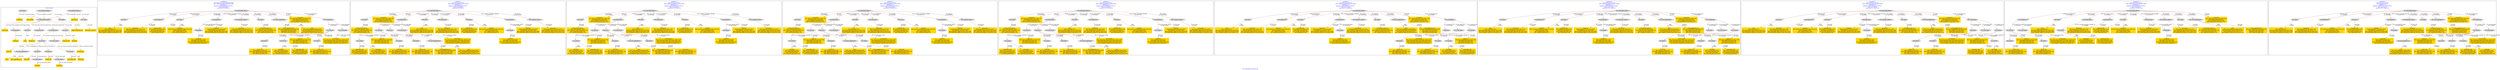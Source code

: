 digraph n0 {
fontcolor="blue"
remincross="true"
label="s19-s-indianapolis-artworks.xml"
subgraph cluster_0 {
label="1-correct model"
n2[style="filled",color="white",fillcolor="lightgray",label="E55_Type1"];
n3[shape="plaintext",style="filled",fillcolor="gold",label="material_URI"];
n4[style="filled",color="white",fillcolor="lightgray",label="E52_Time-Span4"];
n5[shape="plaintext",style="filled",fillcolor="gold",label="creationDate"];
n6[style="filled",color="white",fillcolor="lightgray",label="E33_Linguistic_Object1"];
n7[shape="plaintext",style="filled",fillcolor="gold",label="provenance"];
n8[style="filled",color="white",fillcolor="lightgray",label="E55_Type2"];
n9[shape="plaintext",style="filled",fillcolor="gold",label="provenance_type_uri"];
n10[style="filled",color="white",fillcolor="lightgray",label="E74_Group1"];
n11[shape="plaintext",style="filled",fillcolor="gold",label="nationality_URI"];
n12[style="filled",color="white",fillcolor="lightgray",label="E21_Person1"];
n13[shape="plaintext",style="filled",fillcolor="gold",label="artist_uri"];
n14[style="filled",color="white",fillcolor="lightgray",label="E82_Actor_Appellation1"];
n15[shape="plaintext",style="filled",fillcolor="gold",label="artist"];
n16[style="filled",color="white",fillcolor="lightgray",label="E67_Birth1"];
n17[shape="plaintext",style="filled",fillcolor="gold",label="Birth_URI"];
n18[shape="plaintext",style="filled",fillcolor="gold",label="materials"];
n19[style="filled",color="white",fillcolor="lightgray",label="E69_Death1"];
n20[shape="plaintext",style="filled",fillcolor="gold",label="Death_URI"];
n21[style="filled",color="white",fillcolor="lightgray",label="E52_Time-Span1"];
n22[shape="plaintext",style="filled",fillcolor="gold",label="birthDate"];
n23[style="filled",color="white",fillcolor="lightgray",label="E55_Type3"];
n24[shape="plaintext",style="filled",fillcolor="gold",label="galleryLabel_type_uri"];
n25[shape="plaintext",style="filled",fillcolor="gold",label="artist_appellation_uri"];
n26[style="filled",color="white",fillcolor="lightgray",label="E33_Linguistic_Object2"];
n27[shape="plaintext",style="filled",fillcolor="gold",label="galleryLabel"];
n28[style="filled",color="white",fillcolor="lightgray",label="E22_Man-Made_Object1"];
n29[shape="plaintext",style="filled",fillcolor="gold",label="sourceURL"];
n30[style="filled",color="white",fillcolor="lightgray",label="E52_Time-Span2"];
n31[shape="plaintext",style="filled",fillcolor="gold",label="deathDate"];
n32[shape="plaintext",style="filled",fillcolor="gold",label="nationality"];
n33[style="filled",color="white",fillcolor="lightgray",label="E8_Acquisition1"];
n34[shape="plaintext",style="filled",fillcolor="gold",label="creditLine"];
n35[style="filled",color="white",fillcolor="lightgray",label="E38_Image1"];
n36[shape="plaintext",style="filled",fillcolor="gold",label="imageURL"];
n37[style="filled",color="white",fillcolor="lightgray",label="E35_Title1"];
n38[shape="plaintext",style="filled",fillcolor="gold",label="title"];
n39[style="filled",color="white",fillcolor="lightgray",label="E54_Dimension1"];
n40[shape="plaintext",style="filled",fillcolor="gold",label="dimensions"];
n41[style="filled",color="white",fillcolor="lightgray",label="E12_Production1"];
}
subgraph cluster_1 {
label="candidate 0\nlink coherence:0.03225806451612903\nnode coherence:0.06451612903225806\nconfidence:1.0\nmapping score:0.3842504743833017\ncost:2109.602935\n-precision:0.64-recall:0.5"
n43[style="filled",color="white",fillcolor="lightgray",label="E12_Production1"];
n44[style="filled",color="white",fillcolor="lightgray",label="E21_Person1"];
n45[style="filled",color="white",fillcolor="lightgray",label="E52_Time-Span1"];
n46[style="filled",color="white",fillcolor="lightgray",label="E67_Birth1"];
n47[style="filled",color="white",fillcolor="lightgray",label="E69_Death1"];
n48[style="filled",color="white",fillcolor="lightgray",label="E74_Group1"];
n49[style="filled",color="white",fillcolor="lightgray",label="E22_Man-Made_Object1"];
n50[style="filled",color="white",fillcolor="lightgray",label="E35_Title1"];
n51[style="filled",color="white",fillcolor="lightgray",label="E54_Dimension1"];
n52[style="filled",color="white",fillcolor="lightgray",label="E55_Type1"];
n53[style="filled",color="white",fillcolor="lightgray",label="E8_Acquisition1"];
n54[style="filled",color="white",fillcolor="lightgray",label="E33_Linguistic_Object1"];
n55[style="filled",color="white",fillcolor="lightgray",label="E55_Type2"];
n56[style="filled",color="white",fillcolor="lightgray",label="E82_Actor_Appellation2"];
n57[style="filled",color="white",fillcolor="lightgray",label="E38_Image1"];
n58[shape="plaintext",style="filled",fillcolor="gold",label="nationality_URI\n[E74_Group,classLink,0.711]\n[E55_Type,classLink,0.169]\n[E57_Material,classLink,0.082]\n[E74_Group,label,0.039]"];
n59[shape="plaintext",style="filled",fillcolor="gold",label="provenance_type_uri\n[E55_Type,classLink,0.603]\n[E33_Linguistic_Object,classLink,0.156]\n[E74_Group,classLink,0.124]\n[E57_Material,classLink,0.116]"];
n60[shape="plaintext",style="filled",fillcolor="gold",label="material_URI\n[E57_Material,classLink,0.436]\n[E55_Type,classLink,0.4]\n[E74_Group,classLink,0.138]\n[E55_Type,label,0.026]"];
n61[shape="plaintext",style="filled",fillcolor="gold",label="Birth_URI\n[E67_Birth,classLink,0.471]\n[E82_Actor_Appellation,classLink,0.188]\n[E69_Death,classLink,0.177]\n[E21_Person,classLink,0.164]"];
n62[shape="plaintext",style="filled",fillcolor="gold",label="creationDate\n[E52_Time-Span,P82_at_some_time_within,0.487]\n[E52_Time-Span,P82b_end_of_the_end,0.204]\n[E52_Time-Span,P82a_begin_of_the_begin,0.18]\n[E33_Linguistic_Object,P3_has_note,0.129]"];
n63[shape="plaintext",style="filled",fillcolor="gold",label="artist_appellation_uri\n[E82_Actor_Appellation,classLink,0.618]\n[E21_Person,classLink,0.208]\n[E69_Death,classLink,0.087]\n[E67_Birth,classLink,0.086]"];
n64[shape="plaintext",style="filled",fillcolor="gold",label="Death_URI\n[E69_Death,classLink,0.49]\n[E82_Actor_Appellation,classLink,0.182]\n[E67_Birth,classLink,0.169]\n[E21_Person,classLink,0.16]"];
n65[shape="plaintext",style="filled",fillcolor="gold",label="provenance\n[E8_Acquisition,P3_has_note,0.307]\n[E33_Linguistic_Object,P3_has_note,0.269]\n[E22_Man-Made_Object,P3_has_note,0.222]\n[E73_Information_Object,P3_has_note,0.202]"];
n66[shape="plaintext",style="filled",fillcolor="gold",label="materials\n[E29_Design_or_Procedure,P3_has_note,0.322]\n[E55_Type,label,0.289]\n[E57_Material,label,0.289]\n[E57_Material,classLink,0.1]"];
n67[shape="plaintext",style="filled",fillcolor="gold",label="nationality\n[E74_Group,label,0.522]\n[E74_Group,classLink,0.36]\n[E55_Type,label,0.063]\n[E21_Person,P3_has_note,0.054]"];
n68[shape="plaintext",style="filled",fillcolor="gold",label="artist\n[E82_Actor_Appellation,label,0.606]\n[E22_Man-Made_Object,classLink,0.149]\n[E8_Acquisition,P3_has_note,0.137]\n[E33_Linguistic_Object,P3_has_note,0.107]"];
n69[shape="plaintext",style="filled",fillcolor="gold",label="creditLine\n[E8_Acquisition,P3_has_note,0.426]\n[E30_Right,P3_has_note,0.393]\n[E33_Linguistic_Object,P3_has_note,0.094]\n[E22_Man-Made_Object,P3_has_note,0.087]"];
n70[shape="plaintext",style="filled",fillcolor="gold",label="sourceURL\n[E22_Man-Made_Object,classLink,0.402]\n[E38_Image,classLink,0.258]\n[E78_Collection,classLink,0.193]\n[E8_Acquisition,P3_has_note,0.147]"];
n71[shape="plaintext",style="filled",fillcolor="gold",label="dimensions\n[E54_Dimension,P3_has_note,0.706]\n[E34_Inscription,P3_has_note,0.111]\n[E22_Man-Made_Object,P3_has_note,0.101]\n[E73_Information_Object,P3_has_note,0.082]"];
n72[shape="plaintext",style="filled",fillcolor="gold",label="artist_uri\n[E82_Actor_Appellation,classLink,0.265]\n[E67_Birth,classLink,0.253]\n[E69_Death,classLink,0.25]\n[E21_Person,classLink,0.232]"];
n73[shape="plaintext",style="filled",fillcolor="gold",label="title\n[E35_Title,label,0.43]\n[E22_Man-Made_Object,P3_has_note,0.203]\n[E73_Information_Object,P3_has_note,0.194]\n[E33_Linguistic_Object,P3_has_note,0.172]"];
n74[shape="plaintext",style="filled",fillcolor="gold",label="imageURL\n[E38_Image,classLink,0.865]\n[E53_Place,classLink,0.049]\n[E22_Man-Made_Object,classLink,0.045]\n[E8_Acquisition,classLink,0.041]"];
}
subgraph cluster_2 {
label="candidate 1\nlink coherence:0.03125\nnode coherence:0.06451612903225806\nconfidence:1.0\nmapping score:0.3842504743833017\ncost:2110.565836\n-precision:0.6-recall:0.5"
n76[style="filled",color="white",fillcolor="lightgray",label="E12_Production1"];
n77[style="filled",color="white",fillcolor="lightgray",label="E21_Person1"];
n78[style="filled",color="white",fillcolor="lightgray",label="E39_Actor1"];
n79[style="filled",color="white",fillcolor="lightgray",label="E52_Time-Span1"];
n80[style="filled",color="white",fillcolor="lightgray",label="E67_Birth1"];
n81[style="filled",color="white",fillcolor="lightgray",label="E69_Death1"];
n82[style="filled",color="white",fillcolor="lightgray",label="E74_Group1"];
n83[style="filled",color="white",fillcolor="lightgray",label="E22_Man-Made_Object1"];
n84[style="filled",color="white",fillcolor="lightgray",label="E35_Title1"];
n85[style="filled",color="white",fillcolor="lightgray",label="E54_Dimension1"];
n86[style="filled",color="white",fillcolor="lightgray",label="E55_Type1"];
n87[style="filled",color="white",fillcolor="lightgray",label="E8_Acquisition1"];
n88[style="filled",color="white",fillcolor="lightgray",label="E33_Linguistic_Object1"];
n89[style="filled",color="white",fillcolor="lightgray",label="E55_Type2"];
n90[style="filled",color="white",fillcolor="lightgray",label="E82_Actor_Appellation2"];
n91[style="filled",color="white",fillcolor="lightgray",label="E38_Image1"];
n92[shape="plaintext",style="filled",fillcolor="gold",label="nationality_URI\n[E74_Group,classLink,0.711]\n[E55_Type,classLink,0.169]\n[E57_Material,classLink,0.082]\n[E74_Group,label,0.039]"];
n93[shape="plaintext",style="filled",fillcolor="gold",label="provenance_type_uri\n[E55_Type,classLink,0.603]\n[E33_Linguistic_Object,classLink,0.156]\n[E74_Group,classLink,0.124]\n[E57_Material,classLink,0.116]"];
n94[shape="plaintext",style="filled",fillcolor="gold",label="material_URI\n[E57_Material,classLink,0.436]\n[E55_Type,classLink,0.4]\n[E74_Group,classLink,0.138]\n[E55_Type,label,0.026]"];
n95[shape="plaintext",style="filled",fillcolor="gold",label="Birth_URI\n[E67_Birth,classLink,0.471]\n[E82_Actor_Appellation,classLink,0.188]\n[E69_Death,classLink,0.177]\n[E21_Person,classLink,0.164]"];
n96[shape="plaintext",style="filled",fillcolor="gold",label="creationDate\n[E52_Time-Span,P82_at_some_time_within,0.487]\n[E52_Time-Span,P82b_end_of_the_end,0.204]\n[E52_Time-Span,P82a_begin_of_the_begin,0.18]\n[E33_Linguistic_Object,P3_has_note,0.129]"];
n97[shape="plaintext",style="filled",fillcolor="gold",label="artist_appellation_uri\n[E82_Actor_Appellation,classLink,0.618]\n[E21_Person,classLink,0.208]\n[E69_Death,classLink,0.087]\n[E67_Birth,classLink,0.086]"];
n98[shape="plaintext",style="filled",fillcolor="gold",label="Death_URI\n[E69_Death,classLink,0.49]\n[E82_Actor_Appellation,classLink,0.182]\n[E67_Birth,classLink,0.169]\n[E21_Person,classLink,0.16]"];
n99[shape="plaintext",style="filled",fillcolor="gold",label="provenance\n[E8_Acquisition,P3_has_note,0.307]\n[E33_Linguistic_Object,P3_has_note,0.269]\n[E22_Man-Made_Object,P3_has_note,0.222]\n[E73_Information_Object,P3_has_note,0.202]"];
n100[shape="plaintext",style="filled",fillcolor="gold",label="materials\n[E29_Design_or_Procedure,P3_has_note,0.322]\n[E55_Type,label,0.289]\n[E57_Material,label,0.289]\n[E57_Material,classLink,0.1]"];
n101[shape="plaintext",style="filled",fillcolor="gold",label="nationality\n[E74_Group,label,0.522]\n[E74_Group,classLink,0.36]\n[E55_Type,label,0.063]\n[E21_Person,P3_has_note,0.054]"];
n102[shape="plaintext",style="filled",fillcolor="gold",label="artist\n[E82_Actor_Appellation,label,0.606]\n[E22_Man-Made_Object,classLink,0.149]\n[E8_Acquisition,P3_has_note,0.137]\n[E33_Linguistic_Object,P3_has_note,0.107]"];
n103[shape="plaintext",style="filled",fillcolor="gold",label="creditLine\n[E8_Acquisition,P3_has_note,0.426]\n[E30_Right,P3_has_note,0.393]\n[E33_Linguistic_Object,P3_has_note,0.094]\n[E22_Man-Made_Object,P3_has_note,0.087]"];
n104[shape="plaintext",style="filled",fillcolor="gold",label="sourceURL\n[E22_Man-Made_Object,classLink,0.402]\n[E38_Image,classLink,0.258]\n[E78_Collection,classLink,0.193]\n[E8_Acquisition,P3_has_note,0.147]"];
n105[shape="plaintext",style="filled",fillcolor="gold",label="dimensions\n[E54_Dimension,P3_has_note,0.706]\n[E34_Inscription,P3_has_note,0.111]\n[E22_Man-Made_Object,P3_has_note,0.101]\n[E73_Information_Object,P3_has_note,0.082]"];
n106[shape="plaintext",style="filled",fillcolor="gold",label="artist_uri\n[E82_Actor_Appellation,classLink,0.265]\n[E67_Birth,classLink,0.253]\n[E69_Death,classLink,0.25]\n[E21_Person,classLink,0.232]"];
n107[shape="plaintext",style="filled",fillcolor="gold",label="title\n[E35_Title,label,0.43]\n[E22_Man-Made_Object,P3_has_note,0.203]\n[E73_Information_Object,P3_has_note,0.194]\n[E33_Linguistic_Object,P3_has_note,0.172]"];
n108[shape="plaintext",style="filled",fillcolor="gold",label="imageURL\n[E38_Image,classLink,0.865]\n[E53_Place,classLink,0.049]\n[E22_Man-Made_Object,classLink,0.045]\n[E8_Acquisition,classLink,0.041]"];
}
subgraph cluster_3 {
label="candidate 2\nlink coherence:0.03125\nnode coherence:0.06451612903225806\nconfidence:1.0\nmapping score:0.3842504743833017\ncost:2110.566233\n-precision:0.53-recall:0.44"
n110[style="filled",color="white",fillcolor="lightgray",label="E12_Production1"];
n111[style="filled",color="white",fillcolor="lightgray",label="E21_Person1"];
n112[style="filled",color="white",fillcolor="lightgray",label="E39_Actor1"];
n113[style="filled",color="white",fillcolor="lightgray",label="E52_Time-Span1"];
n114[style="filled",color="white",fillcolor="lightgray",label="E67_Birth1"];
n115[style="filled",color="white",fillcolor="lightgray",label="E74_Group1"];
n116[style="filled",color="white",fillcolor="lightgray",label="E22_Man-Made_Object1"];
n117[style="filled",color="white",fillcolor="lightgray",label="E35_Title1"];
n118[style="filled",color="white",fillcolor="lightgray",label="E54_Dimension1"];
n119[style="filled",color="white",fillcolor="lightgray",label="E55_Type1"];
n120[style="filled",color="white",fillcolor="lightgray",label="E8_Acquisition1"];
n121[style="filled",color="white",fillcolor="lightgray",label="E69_Death1"];
n122[style="filled",color="white",fillcolor="lightgray",label="E33_Linguistic_Object1"];
n123[style="filled",color="white",fillcolor="lightgray",label="E55_Type2"];
n124[style="filled",color="white",fillcolor="lightgray",label="E82_Actor_Appellation2"];
n125[style="filled",color="white",fillcolor="lightgray",label="E38_Image1"];
n126[shape="plaintext",style="filled",fillcolor="gold",label="nationality_URI\n[E74_Group,classLink,0.711]\n[E55_Type,classLink,0.169]\n[E57_Material,classLink,0.082]\n[E74_Group,label,0.039]"];
n127[shape="plaintext",style="filled",fillcolor="gold",label="provenance_type_uri\n[E55_Type,classLink,0.603]\n[E33_Linguistic_Object,classLink,0.156]\n[E74_Group,classLink,0.124]\n[E57_Material,classLink,0.116]"];
n128[shape="plaintext",style="filled",fillcolor="gold",label="material_URI\n[E57_Material,classLink,0.436]\n[E55_Type,classLink,0.4]\n[E74_Group,classLink,0.138]\n[E55_Type,label,0.026]"];
n129[shape="plaintext",style="filled",fillcolor="gold",label="Birth_URI\n[E67_Birth,classLink,0.471]\n[E82_Actor_Appellation,classLink,0.188]\n[E69_Death,classLink,0.177]\n[E21_Person,classLink,0.164]"];
n130[shape="plaintext",style="filled",fillcolor="gold",label="creationDate\n[E52_Time-Span,P82_at_some_time_within,0.487]\n[E52_Time-Span,P82b_end_of_the_end,0.204]\n[E52_Time-Span,P82a_begin_of_the_begin,0.18]\n[E33_Linguistic_Object,P3_has_note,0.129]"];
n131[shape="plaintext",style="filled",fillcolor="gold",label="artist_appellation_uri\n[E82_Actor_Appellation,classLink,0.618]\n[E21_Person,classLink,0.208]\n[E69_Death,classLink,0.087]\n[E67_Birth,classLink,0.086]"];
n132[shape="plaintext",style="filled",fillcolor="gold",label="Death_URI\n[E69_Death,classLink,0.49]\n[E82_Actor_Appellation,classLink,0.182]\n[E67_Birth,classLink,0.169]\n[E21_Person,classLink,0.16]"];
n133[shape="plaintext",style="filled",fillcolor="gold",label="provenance\n[E8_Acquisition,P3_has_note,0.307]\n[E33_Linguistic_Object,P3_has_note,0.269]\n[E22_Man-Made_Object,P3_has_note,0.222]\n[E73_Information_Object,P3_has_note,0.202]"];
n134[shape="plaintext",style="filled",fillcolor="gold",label="materials\n[E29_Design_or_Procedure,P3_has_note,0.322]\n[E55_Type,label,0.289]\n[E57_Material,label,0.289]\n[E57_Material,classLink,0.1]"];
n135[shape="plaintext",style="filled",fillcolor="gold",label="nationality\n[E74_Group,label,0.522]\n[E74_Group,classLink,0.36]\n[E55_Type,label,0.063]\n[E21_Person,P3_has_note,0.054]"];
n136[shape="plaintext",style="filled",fillcolor="gold",label="artist\n[E82_Actor_Appellation,label,0.606]\n[E22_Man-Made_Object,classLink,0.149]\n[E8_Acquisition,P3_has_note,0.137]\n[E33_Linguistic_Object,P3_has_note,0.107]"];
n137[shape="plaintext",style="filled",fillcolor="gold",label="creditLine\n[E8_Acquisition,P3_has_note,0.426]\n[E30_Right,P3_has_note,0.393]\n[E33_Linguistic_Object,P3_has_note,0.094]\n[E22_Man-Made_Object,P3_has_note,0.087]"];
n138[shape="plaintext",style="filled",fillcolor="gold",label="sourceURL\n[E22_Man-Made_Object,classLink,0.402]\n[E38_Image,classLink,0.258]\n[E78_Collection,classLink,0.193]\n[E8_Acquisition,P3_has_note,0.147]"];
n139[shape="plaintext",style="filled",fillcolor="gold",label="dimensions\n[E54_Dimension,P3_has_note,0.706]\n[E34_Inscription,P3_has_note,0.111]\n[E22_Man-Made_Object,P3_has_note,0.101]\n[E73_Information_Object,P3_has_note,0.082]"];
n140[shape="plaintext",style="filled",fillcolor="gold",label="artist_uri\n[E82_Actor_Appellation,classLink,0.265]\n[E67_Birth,classLink,0.253]\n[E69_Death,classLink,0.25]\n[E21_Person,classLink,0.232]"];
n141[shape="plaintext",style="filled",fillcolor="gold",label="title\n[E35_Title,label,0.43]\n[E22_Man-Made_Object,P3_has_note,0.203]\n[E73_Information_Object,P3_has_note,0.194]\n[E33_Linguistic_Object,P3_has_note,0.172]"];
n142[shape="plaintext",style="filled",fillcolor="gold",label="imageURL\n[E38_Image,classLink,0.865]\n[E53_Place,classLink,0.049]\n[E22_Man-Made_Object,classLink,0.045]\n[E8_Acquisition,classLink,0.041]"];
}
subgraph cluster_4 {
label="candidate 3\nlink coherence:0.03125\nnode coherence:0.06451612903225806\nconfidence:1.0\nmapping score:0.3842504743833017\ncost:2110.567939\n-precision:0.53-recall:0.44"
n144[style="filled",color="white",fillcolor="lightgray",label="E12_Production1"];
n145[style="filled",color="white",fillcolor="lightgray",label="E21_Person1"];
n146[style="filled",color="white",fillcolor="lightgray",label="E39_Actor1"];
n147[style="filled",color="white",fillcolor="lightgray",label="E52_Time-Span1"];
n148[style="filled",color="white",fillcolor="lightgray",label="E69_Death1"];
n149[style="filled",color="white",fillcolor="lightgray",label="E74_Group1"];
n150[style="filled",color="white",fillcolor="lightgray",label="E22_Man-Made_Object1"];
n151[style="filled",color="white",fillcolor="lightgray",label="E35_Title1"];
n152[style="filled",color="white",fillcolor="lightgray",label="E54_Dimension1"];
n153[style="filled",color="white",fillcolor="lightgray",label="E55_Type1"];
n154[style="filled",color="white",fillcolor="lightgray",label="E8_Acquisition1"];
n155[style="filled",color="white",fillcolor="lightgray",label="E67_Birth1"];
n156[style="filled",color="white",fillcolor="lightgray",label="E33_Linguistic_Object1"];
n157[style="filled",color="white",fillcolor="lightgray",label="E55_Type2"];
n158[style="filled",color="white",fillcolor="lightgray",label="E82_Actor_Appellation2"];
n159[style="filled",color="white",fillcolor="lightgray",label="E38_Image1"];
n160[shape="plaintext",style="filled",fillcolor="gold",label="nationality_URI\n[E74_Group,classLink,0.711]\n[E55_Type,classLink,0.169]\n[E57_Material,classLink,0.082]\n[E74_Group,label,0.039]"];
n161[shape="plaintext",style="filled",fillcolor="gold",label="provenance_type_uri\n[E55_Type,classLink,0.603]\n[E33_Linguistic_Object,classLink,0.156]\n[E74_Group,classLink,0.124]\n[E57_Material,classLink,0.116]"];
n162[shape="plaintext",style="filled",fillcolor="gold",label="material_URI\n[E57_Material,classLink,0.436]\n[E55_Type,classLink,0.4]\n[E74_Group,classLink,0.138]\n[E55_Type,label,0.026]"];
n163[shape="plaintext",style="filled",fillcolor="gold",label="Birth_URI\n[E67_Birth,classLink,0.471]\n[E82_Actor_Appellation,classLink,0.188]\n[E69_Death,classLink,0.177]\n[E21_Person,classLink,0.164]"];
n164[shape="plaintext",style="filled",fillcolor="gold",label="creationDate\n[E52_Time-Span,P82_at_some_time_within,0.487]\n[E52_Time-Span,P82b_end_of_the_end,0.204]\n[E52_Time-Span,P82a_begin_of_the_begin,0.18]\n[E33_Linguistic_Object,P3_has_note,0.129]"];
n165[shape="plaintext",style="filled",fillcolor="gold",label="artist_appellation_uri\n[E82_Actor_Appellation,classLink,0.618]\n[E21_Person,classLink,0.208]\n[E69_Death,classLink,0.087]\n[E67_Birth,classLink,0.086]"];
n166[shape="plaintext",style="filled",fillcolor="gold",label="Death_URI\n[E69_Death,classLink,0.49]\n[E82_Actor_Appellation,classLink,0.182]\n[E67_Birth,classLink,0.169]\n[E21_Person,classLink,0.16]"];
n167[shape="plaintext",style="filled",fillcolor="gold",label="provenance\n[E8_Acquisition,P3_has_note,0.307]\n[E33_Linguistic_Object,P3_has_note,0.269]\n[E22_Man-Made_Object,P3_has_note,0.222]\n[E73_Information_Object,P3_has_note,0.202]"];
n168[shape="plaintext",style="filled",fillcolor="gold",label="materials\n[E29_Design_or_Procedure,P3_has_note,0.322]\n[E55_Type,label,0.289]\n[E57_Material,label,0.289]\n[E57_Material,classLink,0.1]"];
n169[shape="plaintext",style="filled",fillcolor="gold",label="nationality\n[E74_Group,label,0.522]\n[E74_Group,classLink,0.36]\n[E55_Type,label,0.063]\n[E21_Person,P3_has_note,0.054]"];
n170[shape="plaintext",style="filled",fillcolor="gold",label="artist\n[E82_Actor_Appellation,label,0.606]\n[E22_Man-Made_Object,classLink,0.149]\n[E8_Acquisition,P3_has_note,0.137]\n[E33_Linguistic_Object,P3_has_note,0.107]"];
n171[shape="plaintext",style="filled",fillcolor="gold",label="creditLine\n[E8_Acquisition,P3_has_note,0.426]\n[E30_Right,P3_has_note,0.393]\n[E33_Linguistic_Object,P3_has_note,0.094]\n[E22_Man-Made_Object,P3_has_note,0.087]"];
n172[shape="plaintext",style="filled",fillcolor="gold",label="sourceURL\n[E22_Man-Made_Object,classLink,0.402]\n[E38_Image,classLink,0.258]\n[E78_Collection,classLink,0.193]\n[E8_Acquisition,P3_has_note,0.147]"];
n173[shape="plaintext",style="filled",fillcolor="gold",label="dimensions\n[E54_Dimension,P3_has_note,0.706]\n[E34_Inscription,P3_has_note,0.111]\n[E22_Man-Made_Object,P3_has_note,0.101]\n[E73_Information_Object,P3_has_note,0.082]"];
n174[shape="plaintext",style="filled",fillcolor="gold",label="artist_uri\n[E82_Actor_Appellation,classLink,0.265]\n[E67_Birth,classLink,0.253]\n[E69_Death,classLink,0.25]\n[E21_Person,classLink,0.232]"];
n175[shape="plaintext",style="filled",fillcolor="gold",label="title\n[E35_Title,label,0.43]\n[E22_Man-Made_Object,P3_has_note,0.203]\n[E73_Information_Object,P3_has_note,0.194]\n[E33_Linguistic_Object,P3_has_note,0.172]"];
n176[shape="plaintext",style="filled",fillcolor="gold",label="imageURL\n[E38_Image,classLink,0.865]\n[E53_Place,classLink,0.049]\n[E22_Man-Made_Object,classLink,0.045]\n[E8_Acquisition,classLink,0.041]"];
}
subgraph cluster_5 {
label="candidate 4\nlink coherence:0.03125\nnode coherence:0.06451612903225806\nconfidence:1.0\nmapping score:0.3842504743833017\ncost:2110.568335\n-precision:0.47-recall:0.39"
n178[style="filled",color="white",fillcolor="lightgray",label="E12_Production1"];
n179[style="filled",color="white",fillcolor="lightgray",label="E21_Person1"];
n180[style="filled",color="white",fillcolor="lightgray",label="E39_Actor1"];
n181[style="filled",color="white",fillcolor="lightgray",label="E52_Time-Span1"];
n182[style="filled",color="white",fillcolor="lightgray",label="E74_Group1"];
n183[style="filled",color="white",fillcolor="lightgray",label="E22_Man-Made_Object1"];
n184[style="filled",color="white",fillcolor="lightgray",label="E35_Title1"];
n185[style="filled",color="white",fillcolor="lightgray",label="E54_Dimension1"];
n186[style="filled",color="white",fillcolor="lightgray",label="E55_Type1"];
n187[style="filled",color="white",fillcolor="lightgray",label="E8_Acquisition1"];
n188[style="filled",color="white",fillcolor="lightgray",label="E67_Birth1"];
n189[style="filled",color="white",fillcolor="lightgray",label="E69_Death1"];
n190[style="filled",color="white",fillcolor="lightgray",label="E33_Linguistic_Object1"];
n191[style="filled",color="white",fillcolor="lightgray",label="E55_Type2"];
n192[style="filled",color="white",fillcolor="lightgray",label="E82_Actor_Appellation2"];
n193[style="filled",color="white",fillcolor="lightgray",label="E38_Image1"];
n194[shape="plaintext",style="filled",fillcolor="gold",label="nationality_URI\n[E74_Group,classLink,0.711]\n[E55_Type,classLink,0.169]\n[E57_Material,classLink,0.082]\n[E74_Group,label,0.039]"];
n195[shape="plaintext",style="filled",fillcolor="gold",label="provenance_type_uri\n[E55_Type,classLink,0.603]\n[E33_Linguistic_Object,classLink,0.156]\n[E74_Group,classLink,0.124]\n[E57_Material,classLink,0.116]"];
n196[shape="plaintext",style="filled",fillcolor="gold",label="material_URI\n[E57_Material,classLink,0.436]\n[E55_Type,classLink,0.4]\n[E74_Group,classLink,0.138]\n[E55_Type,label,0.026]"];
n197[shape="plaintext",style="filled",fillcolor="gold",label="Birth_URI\n[E67_Birth,classLink,0.471]\n[E82_Actor_Appellation,classLink,0.188]\n[E69_Death,classLink,0.177]\n[E21_Person,classLink,0.164]"];
n198[shape="plaintext",style="filled",fillcolor="gold",label="creationDate\n[E52_Time-Span,P82_at_some_time_within,0.487]\n[E52_Time-Span,P82b_end_of_the_end,0.204]\n[E52_Time-Span,P82a_begin_of_the_begin,0.18]\n[E33_Linguistic_Object,P3_has_note,0.129]"];
n199[shape="plaintext",style="filled",fillcolor="gold",label="artist_appellation_uri\n[E82_Actor_Appellation,classLink,0.618]\n[E21_Person,classLink,0.208]\n[E69_Death,classLink,0.087]\n[E67_Birth,classLink,0.086]"];
n200[shape="plaintext",style="filled",fillcolor="gold",label="Death_URI\n[E69_Death,classLink,0.49]\n[E82_Actor_Appellation,classLink,0.182]\n[E67_Birth,classLink,0.169]\n[E21_Person,classLink,0.16]"];
n201[shape="plaintext",style="filled",fillcolor="gold",label="provenance\n[E8_Acquisition,P3_has_note,0.307]\n[E33_Linguistic_Object,P3_has_note,0.269]\n[E22_Man-Made_Object,P3_has_note,0.222]\n[E73_Information_Object,P3_has_note,0.202]"];
n202[shape="plaintext",style="filled",fillcolor="gold",label="materials\n[E29_Design_or_Procedure,P3_has_note,0.322]\n[E55_Type,label,0.289]\n[E57_Material,label,0.289]\n[E57_Material,classLink,0.1]"];
n203[shape="plaintext",style="filled",fillcolor="gold",label="nationality\n[E74_Group,label,0.522]\n[E74_Group,classLink,0.36]\n[E55_Type,label,0.063]\n[E21_Person,P3_has_note,0.054]"];
n204[shape="plaintext",style="filled",fillcolor="gold",label="artist\n[E82_Actor_Appellation,label,0.606]\n[E22_Man-Made_Object,classLink,0.149]\n[E8_Acquisition,P3_has_note,0.137]\n[E33_Linguistic_Object,P3_has_note,0.107]"];
n205[shape="plaintext",style="filled",fillcolor="gold",label="creditLine\n[E8_Acquisition,P3_has_note,0.426]\n[E30_Right,P3_has_note,0.393]\n[E33_Linguistic_Object,P3_has_note,0.094]\n[E22_Man-Made_Object,P3_has_note,0.087]"];
n206[shape="plaintext",style="filled",fillcolor="gold",label="sourceURL\n[E22_Man-Made_Object,classLink,0.402]\n[E38_Image,classLink,0.258]\n[E78_Collection,classLink,0.193]\n[E8_Acquisition,P3_has_note,0.147]"];
n207[shape="plaintext",style="filled",fillcolor="gold",label="dimensions\n[E54_Dimension,P3_has_note,0.706]\n[E34_Inscription,P3_has_note,0.111]\n[E22_Man-Made_Object,P3_has_note,0.101]\n[E73_Information_Object,P3_has_note,0.082]"];
n208[shape="plaintext",style="filled",fillcolor="gold",label="artist_uri\n[E82_Actor_Appellation,classLink,0.265]\n[E67_Birth,classLink,0.253]\n[E69_Death,classLink,0.25]\n[E21_Person,classLink,0.232]"];
n209[shape="plaintext",style="filled",fillcolor="gold",label="title\n[E35_Title,label,0.43]\n[E22_Man-Made_Object,P3_has_note,0.203]\n[E73_Information_Object,P3_has_note,0.194]\n[E33_Linguistic_Object,P3_has_note,0.172]"];
n210[shape="plaintext",style="filled",fillcolor="gold",label="imageURL\n[E38_Image,classLink,0.865]\n[E53_Place,classLink,0.049]\n[E22_Man-Made_Object,classLink,0.045]\n[E8_Acquisition,classLink,0.041]"];
}
subgraph cluster_6 {
label="candidate 5\nlink coherence:0.03125\nnode coherence:0.06451612903225806\nconfidence:1.0\nmapping score:0.3842504743833017\ncost:2110.576235\n-precision:0.53-recall:0.44"
n212[style="filled",color="white",fillcolor="lightgray",label="E12_Production1"];
n213[style="filled",color="white",fillcolor="lightgray",label="E21_Person1"];
n214[style="filled",color="white",fillcolor="lightgray",label="E39_Actor1"];
n215[style="filled",color="white",fillcolor="lightgray",label="E52_Time-Span1"];
n216[style="filled",color="white",fillcolor="lightgray",label="E67_Birth1"];
n217[style="filled",color="white",fillcolor="lightgray",label="E74_Group1"];
n218[style="filled",color="white",fillcolor="lightgray",label="E22_Man-Made_Object1"];
n219[style="filled",color="white",fillcolor="lightgray",label="E35_Title1"];
n220[style="filled",color="white",fillcolor="lightgray",label="E54_Dimension1"];
n221[style="filled",color="white",fillcolor="lightgray",label="E55_Type1"];
n222[style="filled",color="white",fillcolor="lightgray",label="E8_Acquisition1"];
n223[style="filled",color="white",fillcolor="lightgray",label="E69_Death1"];
n224[style="filled",color="white",fillcolor="lightgray",label="E33_Linguistic_Object1"];
n225[style="filled",color="white",fillcolor="lightgray",label="E55_Type2"];
n226[style="filled",color="white",fillcolor="lightgray",label="E82_Actor_Appellation2"];
n227[style="filled",color="white",fillcolor="lightgray",label="E38_Image1"];
n228[shape="plaintext",style="filled",fillcolor="gold",label="nationality_URI\n[E74_Group,classLink,0.711]\n[E55_Type,classLink,0.169]\n[E57_Material,classLink,0.082]\n[E74_Group,label,0.039]"];
n229[shape="plaintext",style="filled",fillcolor="gold",label="provenance_type_uri\n[E55_Type,classLink,0.603]\n[E33_Linguistic_Object,classLink,0.156]\n[E74_Group,classLink,0.124]\n[E57_Material,classLink,0.116]"];
n230[shape="plaintext",style="filled",fillcolor="gold",label="material_URI\n[E57_Material,classLink,0.436]\n[E55_Type,classLink,0.4]\n[E74_Group,classLink,0.138]\n[E55_Type,label,0.026]"];
n231[shape="plaintext",style="filled",fillcolor="gold",label="Birth_URI\n[E67_Birth,classLink,0.471]\n[E82_Actor_Appellation,classLink,0.188]\n[E69_Death,classLink,0.177]\n[E21_Person,classLink,0.164]"];
n232[shape="plaintext",style="filled",fillcolor="gold",label="creationDate\n[E52_Time-Span,P82_at_some_time_within,0.487]\n[E52_Time-Span,P82b_end_of_the_end,0.204]\n[E52_Time-Span,P82a_begin_of_the_begin,0.18]\n[E33_Linguistic_Object,P3_has_note,0.129]"];
n233[shape="plaintext",style="filled",fillcolor="gold",label="artist_appellation_uri\n[E82_Actor_Appellation,classLink,0.618]\n[E21_Person,classLink,0.208]\n[E69_Death,classLink,0.087]\n[E67_Birth,classLink,0.086]"];
n234[shape="plaintext",style="filled",fillcolor="gold",label="Death_URI\n[E69_Death,classLink,0.49]\n[E82_Actor_Appellation,classLink,0.182]\n[E67_Birth,classLink,0.169]\n[E21_Person,classLink,0.16]"];
n235[shape="plaintext",style="filled",fillcolor="gold",label="provenance\n[E8_Acquisition,P3_has_note,0.307]\n[E33_Linguistic_Object,P3_has_note,0.269]\n[E22_Man-Made_Object,P3_has_note,0.222]\n[E73_Information_Object,P3_has_note,0.202]"];
n236[shape="plaintext",style="filled",fillcolor="gold",label="materials\n[E29_Design_or_Procedure,P3_has_note,0.322]\n[E55_Type,label,0.289]\n[E57_Material,label,0.289]\n[E57_Material,classLink,0.1]"];
n237[shape="plaintext",style="filled",fillcolor="gold",label="nationality\n[E74_Group,label,0.522]\n[E74_Group,classLink,0.36]\n[E55_Type,label,0.063]\n[E21_Person,P3_has_note,0.054]"];
n238[shape="plaintext",style="filled",fillcolor="gold",label="artist\n[E82_Actor_Appellation,label,0.606]\n[E22_Man-Made_Object,classLink,0.149]\n[E8_Acquisition,P3_has_note,0.137]\n[E33_Linguistic_Object,P3_has_note,0.107]"];
n239[shape="plaintext",style="filled",fillcolor="gold",label="creditLine\n[E8_Acquisition,P3_has_note,0.426]\n[E30_Right,P3_has_note,0.393]\n[E33_Linguistic_Object,P3_has_note,0.094]\n[E22_Man-Made_Object,P3_has_note,0.087]"];
n240[shape="plaintext",style="filled",fillcolor="gold",label="sourceURL\n[E22_Man-Made_Object,classLink,0.402]\n[E38_Image,classLink,0.258]\n[E78_Collection,classLink,0.193]\n[E8_Acquisition,P3_has_note,0.147]"];
n241[shape="plaintext",style="filled",fillcolor="gold",label="dimensions\n[E54_Dimension,P3_has_note,0.706]\n[E34_Inscription,P3_has_note,0.111]\n[E22_Man-Made_Object,P3_has_note,0.101]\n[E73_Information_Object,P3_has_note,0.082]"];
n242[shape="plaintext",style="filled",fillcolor="gold",label="artist_uri\n[E82_Actor_Appellation,classLink,0.265]\n[E67_Birth,classLink,0.253]\n[E69_Death,classLink,0.25]\n[E21_Person,classLink,0.232]"];
n243[shape="plaintext",style="filled",fillcolor="gold",label="title\n[E35_Title,label,0.43]\n[E22_Man-Made_Object,P3_has_note,0.203]\n[E73_Information_Object,P3_has_note,0.194]\n[E33_Linguistic_Object,P3_has_note,0.172]"];
n244[shape="plaintext",style="filled",fillcolor="gold",label="imageURL\n[E38_Image,classLink,0.865]\n[E53_Place,classLink,0.049]\n[E22_Man-Made_Object,classLink,0.045]\n[E8_Acquisition,classLink,0.041]"];
}
subgraph cluster_7 {
label="candidate 6\nlink coherence:0.03125\nnode coherence:0.06451612903225806\nconfidence:1.0\nmapping score:0.3842504743833017\ncost:2110.577941\n-precision:0.53-recall:0.44"
n246[style="filled",color="white",fillcolor="lightgray",label="E12_Production1"];
n247[style="filled",color="white",fillcolor="lightgray",label="E21_Person1"];
n248[style="filled",color="white",fillcolor="lightgray",label="E39_Actor1"];
n249[style="filled",color="white",fillcolor="lightgray",label="E52_Time-Span1"];
n250[style="filled",color="white",fillcolor="lightgray",label="E69_Death1"];
n251[style="filled",color="white",fillcolor="lightgray",label="E74_Group1"];
n252[style="filled",color="white",fillcolor="lightgray",label="E22_Man-Made_Object1"];
n253[style="filled",color="white",fillcolor="lightgray",label="E35_Title1"];
n254[style="filled",color="white",fillcolor="lightgray",label="E54_Dimension1"];
n255[style="filled",color="white",fillcolor="lightgray",label="E55_Type1"];
n256[style="filled",color="white",fillcolor="lightgray",label="E8_Acquisition1"];
n257[style="filled",color="white",fillcolor="lightgray",label="E67_Birth1"];
n258[style="filled",color="white",fillcolor="lightgray",label="E33_Linguistic_Object1"];
n259[style="filled",color="white",fillcolor="lightgray",label="E55_Type2"];
n260[style="filled",color="white",fillcolor="lightgray",label="E82_Actor_Appellation2"];
n261[style="filled",color="white",fillcolor="lightgray",label="E38_Image1"];
n262[shape="plaintext",style="filled",fillcolor="gold",label="nationality_URI\n[E74_Group,classLink,0.711]\n[E55_Type,classLink,0.169]\n[E57_Material,classLink,0.082]\n[E74_Group,label,0.039]"];
n263[shape="plaintext",style="filled",fillcolor="gold",label="provenance_type_uri\n[E55_Type,classLink,0.603]\n[E33_Linguistic_Object,classLink,0.156]\n[E74_Group,classLink,0.124]\n[E57_Material,classLink,0.116]"];
n264[shape="plaintext",style="filled",fillcolor="gold",label="material_URI\n[E57_Material,classLink,0.436]\n[E55_Type,classLink,0.4]\n[E74_Group,classLink,0.138]\n[E55_Type,label,0.026]"];
n265[shape="plaintext",style="filled",fillcolor="gold",label="Birth_URI\n[E67_Birth,classLink,0.471]\n[E82_Actor_Appellation,classLink,0.188]\n[E69_Death,classLink,0.177]\n[E21_Person,classLink,0.164]"];
n266[shape="plaintext",style="filled",fillcolor="gold",label="creationDate\n[E52_Time-Span,P82_at_some_time_within,0.487]\n[E52_Time-Span,P82b_end_of_the_end,0.204]\n[E52_Time-Span,P82a_begin_of_the_begin,0.18]\n[E33_Linguistic_Object,P3_has_note,0.129]"];
n267[shape="plaintext",style="filled",fillcolor="gold",label="artist_appellation_uri\n[E82_Actor_Appellation,classLink,0.618]\n[E21_Person,classLink,0.208]\n[E69_Death,classLink,0.087]\n[E67_Birth,classLink,0.086]"];
n268[shape="plaintext",style="filled",fillcolor="gold",label="Death_URI\n[E69_Death,classLink,0.49]\n[E82_Actor_Appellation,classLink,0.182]\n[E67_Birth,classLink,0.169]\n[E21_Person,classLink,0.16]"];
n269[shape="plaintext",style="filled",fillcolor="gold",label="provenance\n[E8_Acquisition,P3_has_note,0.307]\n[E33_Linguistic_Object,P3_has_note,0.269]\n[E22_Man-Made_Object,P3_has_note,0.222]\n[E73_Information_Object,P3_has_note,0.202]"];
n270[shape="plaintext",style="filled",fillcolor="gold",label="materials\n[E29_Design_or_Procedure,P3_has_note,0.322]\n[E55_Type,label,0.289]\n[E57_Material,label,0.289]\n[E57_Material,classLink,0.1]"];
n271[shape="plaintext",style="filled",fillcolor="gold",label="nationality\n[E74_Group,label,0.522]\n[E74_Group,classLink,0.36]\n[E55_Type,label,0.063]\n[E21_Person,P3_has_note,0.054]"];
n272[shape="plaintext",style="filled",fillcolor="gold",label="artist\n[E82_Actor_Appellation,label,0.606]\n[E22_Man-Made_Object,classLink,0.149]\n[E8_Acquisition,P3_has_note,0.137]\n[E33_Linguistic_Object,P3_has_note,0.107]"];
n273[shape="plaintext",style="filled",fillcolor="gold",label="creditLine\n[E8_Acquisition,P3_has_note,0.426]\n[E30_Right,P3_has_note,0.393]\n[E33_Linguistic_Object,P3_has_note,0.094]\n[E22_Man-Made_Object,P3_has_note,0.087]"];
n274[shape="plaintext",style="filled",fillcolor="gold",label="sourceURL\n[E22_Man-Made_Object,classLink,0.402]\n[E38_Image,classLink,0.258]\n[E78_Collection,classLink,0.193]\n[E8_Acquisition,P3_has_note,0.147]"];
n275[shape="plaintext",style="filled",fillcolor="gold",label="dimensions\n[E54_Dimension,P3_has_note,0.706]\n[E34_Inscription,P3_has_note,0.111]\n[E22_Man-Made_Object,P3_has_note,0.101]\n[E73_Information_Object,P3_has_note,0.082]"];
n276[shape="plaintext",style="filled",fillcolor="gold",label="artist_uri\n[E82_Actor_Appellation,classLink,0.265]\n[E67_Birth,classLink,0.253]\n[E69_Death,classLink,0.25]\n[E21_Person,classLink,0.232]"];
n277[shape="plaintext",style="filled",fillcolor="gold",label="title\n[E35_Title,label,0.43]\n[E22_Man-Made_Object,P3_has_note,0.203]\n[E73_Information_Object,P3_has_note,0.194]\n[E33_Linguistic_Object,P3_has_note,0.172]"];
n278[shape="plaintext",style="filled",fillcolor="gold",label="imageURL\n[E38_Image,classLink,0.865]\n[E53_Place,classLink,0.049]\n[E22_Man-Made_Object,classLink,0.045]\n[E8_Acquisition,classLink,0.041]"];
}
subgraph cluster_8 {
label="candidate 7\nlink coherence:0.03125\nnode coherence:0.06451612903225806\nconfidence:1.0\nmapping score:0.3842504743833017\ncost:2110.578338\n-precision:0.47-recall:0.39"
n280[style="filled",color="white",fillcolor="lightgray",label="E12_Production1"];
n281[style="filled",color="white",fillcolor="lightgray",label="E21_Person1"];
n282[style="filled",color="white",fillcolor="lightgray",label="E39_Actor1"];
n283[style="filled",color="white",fillcolor="lightgray",label="E52_Time-Span1"];
n284[style="filled",color="white",fillcolor="lightgray",label="E74_Group1"];
n285[style="filled",color="white",fillcolor="lightgray",label="E22_Man-Made_Object1"];
n286[style="filled",color="white",fillcolor="lightgray",label="E35_Title1"];
n287[style="filled",color="white",fillcolor="lightgray",label="E54_Dimension1"];
n288[style="filled",color="white",fillcolor="lightgray",label="E55_Type1"];
n289[style="filled",color="white",fillcolor="lightgray",label="E8_Acquisition1"];
n290[style="filled",color="white",fillcolor="lightgray",label="E67_Birth1"];
n291[style="filled",color="white",fillcolor="lightgray",label="E69_Death1"];
n292[style="filled",color="white",fillcolor="lightgray",label="E33_Linguistic_Object1"];
n293[style="filled",color="white",fillcolor="lightgray",label="E55_Type2"];
n294[style="filled",color="white",fillcolor="lightgray",label="E82_Actor_Appellation2"];
n295[style="filled",color="white",fillcolor="lightgray",label="E38_Image1"];
n296[shape="plaintext",style="filled",fillcolor="gold",label="nationality_URI\n[E74_Group,classLink,0.711]\n[E55_Type,classLink,0.169]\n[E57_Material,classLink,0.082]\n[E74_Group,label,0.039]"];
n297[shape="plaintext",style="filled",fillcolor="gold",label="provenance_type_uri\n[E55_Type,classLink,0.603]\n[E33_Linguistic_Object,classLink,0.156]\n[E74_Group,classLink,0.124]\n[E57_Material,classLink,0.116]"];
n298[shape="plaintext",style="filled",fillcolor="gold",label="material_URI\n[E57_Material,classLink,0.436]\n[E55_Type,classLink,0.4]\n[E74_Group,classLink,0.138]\n[E55_Type,label,0.026]"];
n299[shape="plaintext",style="filled",fillcolor="gold",label="Birth_URI\n[E67_Birth,classLink,0.471]\n[E82_Actor_Appellation,classLink,0.188]\n[E69_Death,classLink,0.177]\n[E21_Person,classLink,0.164]"];
n300[shape="plaintext",style="filled",fillcolor="gold",label="creationDate\n[E52_Time-Span,P82_at_some_time_within,0.487]\n[E52_Time-Span,P82b_end_of_the_end,0.204]\n[E52_Time-Span,P82a_begin_of_the_begin,0.18]\n[E33_Linguistic_Object,P3_has_note,0.129]"];
n301[shape="plaintext",style="filled",fillcolor="gold",label="artist_appellation_uri\n[E82_Actor_Appellation,classLink,0.618]\n[E21_Person,classLink,0.208]\n[E69_Death,classLink,0.087]\n[E67_Birth,classLink,0.086]"];
n302[shape="plaintext",style="filled",fillcolor="gold",label="Death_URI\n[E69_Death,classLink,0.49]\n[E82_Actor_Appellation,classLink,0.182]\n[E67_Birth,classLink,0.169]\n[E21_Person,classLink,0.16]"];
n303[shape="plaintext",style="filled",fillcolor="gold",label="provenance\n[E8_Acquisition,P3_has_note,0.307]\n[E33_Linguistic_Object,P3_has_note,0.269]\n[E22_Man-Made_Object,P3_has_note,0.222]\n[E73_Information_Object,P3_has_note,0.202]"];
n304[shape="plaintext",style="filled",fillcolor="gold",label="materials\n[E29_Design_or_Procedure,P3_has_note,0.322]\n[E55_Type,label,0.289]\n[E57_Material,label,0.289]\n[E57_Material,classLink,0.1]"];
n305[shape="plaintext",style="filled",fillcolor="gold",label="nationality\n[E74_Group,label,0.522]\n[E74_Group,classLink,0.36]\n[E55_Type,label,0.063]\n[E21_Person,P3_has_note,0.054]"];
n306[shape="plaintext",style="filled",fillcolor="gold",label="artist\n[E82_Actor_Appellation,label,0.606]\n[E22_Man-Made_Object,classLink,0.149]\n[E8_Acquisition,P3_has_note,0.137]\n[E33_Linguistic_Object,P3_has_note,0.107]"];
n307[shape="plaintext",style="filled",fillcolor="gold",label="creditLine\n[E8_Acquisition,P3_has_note,0.426]\n[E30_Right,P3_has_note,0.393]\n[E33_Linguistic_Object,P3_has_note,0.094]\n[E22_Man-Made_Object,P3_has_note,0.087]"];
n308[shape="plaintext",style="filled",fillcolor="gold",label="sourceURL\n[E22_Man-Made_Object,classLink,0.402]\n[E38_Image,classLink,0.258]\n[E78_Collection,classLink,0.193]\n[E8_Acquisition,P3_has_note,0.147]"];
n309[shape="plaintext",style="filled",fillcolor="gold",label="dimensions\n[E54_Dimension,P3_has_note,0.706]\n[E34_Inscription,P3_has_note,0.111]\n[E22_Man-Made_Object,P3_has_note,0.101]\n[E73_Information_Object,P3_has_note,0.082]"];
n310[shape="plaintext",style="filled",fillcolor="gold",label="artist_uri\n[E82_Actor_Appellation,classLink,0.265]\n[E67_Birth,classLink,0.253]\n[E69_Death,classLink,0.25]\n[E21_Person,classLink,0.232]"];
n311[shape="plaintext",style="filled",fillcolor="gold",label="title\n[E35_Title,label,0.43]\n[E22_Man-Made_Object,P3_has_note,0.203]\n[E73_Information_Object,P3_has_note,0.194]\n[E33_Linguistic_Object,P3_has_note,0.172]"];
n312[shape="plaintext",style="filled",fillcolor="gold",label="imageURL\n[E38_Image,classLink,0.865]\n[E53_Place,classLink,0.049]\n[E22_Man-Made_Object,classLink,0.045]\n[E8_Acquisition,classLink,0.041]"];
}
subgraph cluster_9 {
label="candidate 8\nlink coherence:0.03125\nnode coherence:0.06451612903225806\nconfidence:1.0\nmapping score:0.3842504743833017\ncost:2110.584075\n-precision:0.53-recall:0.44"
n314[style="filled",color="white",fillcolor="lightgray",label="E12_Production1"];
n315[style="filled",color="white",fillcolor="lightgray",label="E21_Person1"];
n316[style="filled",color="white",fillcolor="lightgray",label="E52_Time-Span1"];
n317[style="filled",color="white",fillcolor="lightgray",label="E67_Birth1"];
n318[style="filled",color="white",fillcolor="lightgray",label="E69_Death1"];
n319[style="filled",color="white",fillcolor="lightgray",label="E22_Man-Made_Object1"];
n320[style="filled",color="white",fillcolor="lightgray",label="E35_Title1"];
n321[style="filled",color="white",fillcolor="lightgray",label="E40_Legal_Body1"];
n322[style="filled",color="white",fillcolor="lightgray",label="E54_Dimension1"];
n323[style="filled",color="white",fillcolor="lightgray",label="E55_Type1"];
n324[style="filled",color="white",fillcolor="lightgray",label="E8_Acquisition1"];
n325[style="filled",color="white",fillcolor="lightgray",label="E74_Group1"];
n326[style="filled",color="white",fillcolor="lightgray",label="E33_Linguistic_Object1"];
n327[style="filled",color="white",fillcolor="lightgray",label="E55_Type2"];
n328[style="filled",color="white",fillcolor="lightgray",label="E82_Actor_Appellation2"];
n329[style="filled",color="white",fillcolor="lightgray",label="E38_Image1"];
n330[shape="plaintext",style="filled",fillcolor="gold",label="nationality_URI\n[E74_Group,classLink,0.711]\n[E55_Type,classLink,0.169]\n[E57_Material,classLink,0.082]\n[E74_Group,label,0.039]"];
n331[shape="plaintext",style="filled",fillcolor="gold",label="provenance_type_uri\n[E55_Type,classLink,0.603]\n[E33_Linguistic_Object,classLink,0.156]\n[E74_Group,classLink,0.124]\n[E57_Material,classLink,0.116]"];
n332[shape="plaintext",style="filled",fillcolor="gold",label="material_URI\n[E57_Material,classLink,0.436]\n[E55_Type,classLink,0.4]\n[E74_Group,classLink,0.138]\n[E55_Type,label,0.026]"];
n333[shape="plaintext",style="filled",fillcolor="gold",label="Birth_URI\n[E67_Birth,classLink,0.471]\n[E82_Actor_Appellation,classLink,0.188]\n[E69_Death,classLink,0.177]\n[E21_Person,classLink,0.164]"];
n334[shape="plaintext",style="filled",fillcolor="gold",label="creationDate\n[E52_Time-Span,P82_at_some_time_within,0.487]\n[E52_Time-Span,P82b_end_of_the_end,0.204]\n[E52_Time-Span,P82a_begin_of_the_begin,0.18]\n[E33_Linguistic_Object,P3_has_note,0.129]"];
n335[shape="plaintext",style="filled",fillcolor="gold",label="artist_appellation_uri\n[E82_Actor_Appellation,classLink,0.618]\n[E21_Person,classLink,0.208]\n[E69_Death,classLink,0.087]\n[E67_Birth,classLink,0.086]"];
n336[shape="plaintext",style="filled",fillcolor="gold",label="Death_URI\n[E69_Death,classLink,0.49]\n[E82_Actor_Appellation,classLink,0.182]\n[E67_Birth,classLink,0.169]\n[E21_Person,classLink,0.16]"];
n337[shape="plaintext",style="filled",fillcolor="gold",label="provenance\n[E8_Acquisition,P3_has_note,0.307]\n[E33_Linguistic_Object,P3_has_note,0.269]\n[E22_Man-Made_Object,P3_has_note,0.222]\n[E73_Information_Object,P3_has_note,0.202]"];
n338[shape="plaintext",style="filled",fillcolor="gold",label="materials\n[E29_Design_or_Procedure,P3_has_note,0.322]\n[E55_Type,label,0.289]\n[E57_Material,label,0.289]\n[E57_Material,classLink,0.1]"];
n339[shape="plaintext",style="filled",fillcolor="gold",label="nationality\n[E74_Group,label,0.522]\n[E74_Group,classLink,0.36]\n[E55_Type,label,0.063]\n[E21_Person,P3_has_note,0.054]"];
n340[shape="plaintext",style="filled",fillcolor="gold",label="artist\n[E82_Actor_Appellation,label,0.606]\n[E22_Man-Made_Object,classLink,0.149]\n[E8_Acquisition,P3_has_note,0.137]\n[E33_Linguistic_Object,P3_has_note,0.107]"];
n341[shape="plaintext",style="filled",fillcolor="gold",label="creditLine\n[E8_Acquisition,P3_has_note,0.426]\n[E30_Right,P3_has_note,0.393]\n[E33_Linguistic_Object,P3_has_note,0.094]\n[E22_Man-Made_Object,P3_has_note,0.087]"];
n342[shape="plaintext",style="filled",fillcolor="gold",label="sourceURL\n[E22_Man-Made_Object,classLink,0.402]\n[E38_Image,classLink,0.258]\n[E78_Collection,classLink,0.193]\n[E8_Acquisition,P3_has_note,0.147]"];
n343[shape="plaintext",style="filled",fillcolor="gold",label="dimensions\n[E54_Dimension,P3_has_note,0.706]\n[E34_Inscription,P3_has_note,0.111]\n[E22_Man-Made_Object,P3_has_note,0.101]\n[E73_Information_Object,P3_has_note,0.082]"];
n344[shape="plaintext",style="filled",fillcolor="gold",label="artist_uri\n[E82_Actor_Appellation,classLink,0.265]\n[E67_Birth,classLink,0.253]\n[E69_Death,classLink,0.25]\n[E21_Person,classLink,0.232]"];
n345[shape="plaintext",style="filled",fillcolor="gold",label="title\n[E35_Title,label,0.43]\n[E22_Man-Made_Object,P3_has_note,0.203]\n[E73_Information_Object,P3_has_note,0.194]\n[E33_Linguistic_Object,P3_has_note,0.172]"];
n346[shape="plaintext",style="filled",fillcolor="gold",label="imageURL\n[E38_Image,classLink,0.865]\n[E53_Place,classLink,0.049]\n[E22_Man-Made_Object,classLink,0.045]\n[E8_Acquisition,classLink,0.041]"];
}
subgraph cluster_10 {
label="candidate 9\nlink coherence:0.03125\nnode coherence:0.0625\nconfidence:1.0\nmapping score:0.3737745098039216\ncost:2110.595572\n-precision:0.67-recall:0.56"
n348[style="filled",color="white",fillcolor="lightgray",label="E12_Production1"];
n349[style="filled",color="white",fillcolor="lightgray",label="E21_Person1"];
n350[style="filled",color="white",fillcolor="lightgray",label="E52_Time-Span1"];
n351[style="filled",color="white",fillcolor="lightgray",label="E67_Birth1"];
n352[style="filled",color="white",fillcolor="lightgray",label="E69_Death1"];
n353[style="filled",color="white",fillcolor="lightgray",label="E74_Group1"];
n354[style="filled",color="white",fillcolor="lightgray",label="E82_Actor_Appellation1"];
n355[style="filled",color="white",fillcolor="lightgray",label="E22_Man-Made_Object1"];
n356[style="filled",color="white",fillcolor="lightgray",label="E35_Title1"];
n357[style="filled",color="white",fillcolor="lightgray",label="E54_Dimension1"];
n358[style="filled",color="white",fillcolor="lightgray",label="E55_Type1"];
n359[style="filled",color="white",fillcolor="lightgray",label="E8_Acquisition1"];
n360[style="filled",color="white",fillcolor="lightgray",label="E33_Linguistic_Object1"];
n361[style="filled",color="white",fillcolor="lightgray",label="E55_Type2"];
n362[style="filled",color="white",fillcolor="lightgray",label="E82_Actor_Appellation2"];
n363[style="filled",color="white",fillcolor="lightgray",label="E38_Image1"];
n364[shape="plaintext",style="filled",fillcolor="gold",label="nationality_URI\n[E74_Group,classLink,0.711]\n[E55_Type,classLink,0.169]\n[E57_Material,classLink,0.082]\n[E74_Group,label,0.039]"];
n365[shape="plaintext",style="filled",fillcolor="gold",label="provenance_type_uri\n[E55_Type,classLink,0.603]\n[E33_Linguistic_Object,classLink,0.156]\n[E74_Group,classLink,0.124]\n[E57_Material,classLink,0.116]"];
n366[shape="plaintext",style="filled",fillcolor="gold",label="material_URI\n[E57_Material,classLink,0.436]\n[E55_Type,classLink,0.4]\n[E74_Group,classLink,0.138]\n[E55_Type,label,0.026]"];
n367[shape="plaintext",style="filled",fillcolor="gold",label="Birth_URI\n[E67_Birth,classLink,0.471]\n[E82_Actor_Appellation,classLink,0.188]\n[E69_Death,classLink,0.177]\n[E21_Person,classLink,0.164]"];
n368[shape="plaintext",style="filled",fillcolor="gold",label="creationDate\n[E52_Time-Span,P82_at_some_time_within,0.487]\n[E52_Time-Span,P82b_end_of_the_end,0.204]\n[E52_Time-Span,P82a_begin_of_the_begin,0.18]\n[E33_Linguistic_Object,P3_has_note,0.129]"];
n369[shape="plaintext",style="filled",fillcolor="gold",label="artist_appellation_uri\n[E82_Actor_Appellation,classLink,0.618]\n[E21_Person,classLink,0.208]\n[E69_Death,classLink,0.087]\n[E67_Birth,classLink,0.086]"];
n370[shape="plaintext",style="filled",fillcolor="gold",label="Death_URI\n[E69_Death,classLink,0.49]\n[E82_Actor_Appellation,classLink,0.182]\n[E67_Birth,classLink,0.169]\n[E21_Person,classLink,0.16]"];
n371[shape="plaintext",style="filled",fillcolor="gold",label="provenance\n[E8_Acquisition,P3_has_note,0.307]\n[E33_Linguistic_Object,P3_has_note,0.269]\n[E22_Man-Made_Object,P3_has_note,0.222]\n[E73_Information_Object,P3_has_note,0.202]"];
n372[shape="plaintext",style="filled",fillcolor="gold",label="materials\n[E29_Design_or_Procedure,P3_has_note,0.322]\n[E55_Type,label,0.289]\n[E57_Material,label,0.289]\n[E57_Material,classLink,0.1]"];
n373[shape="plaintext",style="filled",fillcolor="gold",label="nationality\n[E74_Group,label,0.522]\n[E74_Group,classLink,0.36]\n[E55_Type,label,0.063]\n[E21_Person,P3_has_note,0.054]"];
n374[shape="plaintext",style="filled",fillcolor="gold",label="creditLine\n[E8_Acquisition,P3_has_note,0.426]\n[E30_Right,P3_has_note,0.393]\n[E33_Linguistic_Object,P3_has_note,0.094]\n[E22_Man-Made_Object,P3_has_note,0.087]"];
n375[shape="plaintext",style="filled",fillcolor="gold",label="sourceURL\n[E22_Man-Made_Object,classLink,0.402]\n[E38_Image,classLink,0.258]\n[E78_Collection,classLink,0.193]\n[E8_Acquisition,P3_has_note,0.147]"];
n376[shape="plaintext",style="filled",fillcolor="gold",label="dimensions\n[E54_Dimension,P3_has_note,0.706]\n[E34_Inscription,P3_has_note,0.111]\n[E22_Man-Made_Object,P3_has_note,0.101]\n[E73_Information_Object,P3_has_note,0.082]"];
n377[shape="plaintext",style="filled",fillcolor="gold",label="artist_uri\n[E82_Actor_Appellation,classLink,0.265]\n[E67_Birth,classLink,0.253]\n[E69_Death,classLink,0.25]\n[E21_Person,classLink,0.232]"];
n378[shape="plaintext",style="filled",fillcolor="gold",label="title\n[E35_Title,label,0.43]\n[E22_Man-Made_Object,P3_has_note,0.203]\n[E73_Information_Object,P3_has_note,0.194]\n[E33_Linguistic_Object,P3_has_note,0.172]"];
n379[shape="plaintext",style="filled",fillcolor="gold",label="imageURL\n[E38_Image,classLink,0.865]\n[E53_Place,classLink,0.049]\n[E22_Man-Made_Object,classLink,0.045]\n[E8_Acquisition,classLink,0.041]"];
n380[shape="plaintext",style="filled",fillcolor="gold",label="artist\n[E82_Actor_Appellation,label,0.606]\n[E22_Man-Made_Object,classLink,0.149]\n[E8_Acquisition,P3_has_note,0.137]\n[E33_Linguistic_Object,P3_has_note,0.107]"];
}
n2 -> n3[color="brown",fontcolor="black",label="classLink"]
n4 -> n5[color="brown",fontcolor="black",label="P82_at_some_time_within"]
n6 -> n7[color="brown",fontcolor="black",label="P3_has_note"]
n8 -> n9[color="brown",fontcolor="black",label="classLink"]
n10 -> n11[color="brown",fontcolor="black",label="classLink"]
n12 -> n13[color="brown",fontcolor="black",label="classLink"]
n14 -> n15[color="brown",fontcolor="black",label="label"]
n16 -> n17[color="brown",fontcolor="black",label="classLink"]
n2 -> n18[color="brown",fontcolor="black",label="label"]
n19 -> n20[color="brown",fontcolor="black",label="classLink"]
n21 -> n22[color="brown",fontcolor="black",label="P82_at_some_time_within"]
n23 -> n24[color="brown",fontcolor="black",label="classLink"]
n14 -> n25[color="brown",fontcolor="black",label="classLink"]
n26 -> n27[color="brown",fontcolor="black",label="P3_has_note"]
n28 -> n29[color="brown",fontcolor="black",label="classLink"]
n30 -> n31[color="brown",fontcolor="black",label="P82_at_some_time_within"]
n10 -> n32[color="brown",fontcolor="black",label="label"]
n33 -> n34[color="brown",fontcolor="black",label="P3_has_note"]
n35 -> n36[color="brown",fontcolor="black",label="classLink"]
n37 -> n38[color="brown",fontcolor="black",label="label"]
n39 -> n40[color="brown",fontcolor="black",label="P3_has_note"]
n6 -> n8[color="brown",fontcolor="black",label="P2_has_type"]
n19 -> n30[color="brown",fontcolor="black",label="P4_has_time-span"]
n16 -> n21[color="brown",fontcolor="black",label="P4_has_time-span"]
n26 -> n23[color="brown",fontcolor="black",label="P2_has_type"]
n12 -> n14[color="brown",fontcolor="black",label="P131_is_identified_by"]
n12 -> n16[color="brown",fontcolor="black",label="P98i_was_born"]
n12 -> n19[color="brown",fontcolor="black",label="P100i_died_in"]
n28 -> n33[color="brown",fontcolor="black",label="P24i_changed_ownership_through"]
n28 -> n41[color="brown",fontcolor="black",label="P108i_was_produced_by"]
n12 -> n10[color="brown",fontcolor="black",label="P107i_is_current_or_former_member_of"]
n41 -> n4[color="brown",fontcolor="black",label="P4_has_time-span"]
n28 -> n37[color="brown",fontcolor="black",label="P102_has_title"]
n41 -> n12[color="brown",fontcolor="black",label="P14_carried_out_by"]
n28 -> n2[color="brown",fontcolor="black",label="P2_has_type"]
n35 -> n28[color="brown",fontcolor="black",label="P138_represents"]
n26 -> n28[color="brown",fontcolor="black",label="P129_is_about"]
n6 -> n28[color="brown",fontcolor="black",label="P129_is_about"]
n28 -> n39[color="brown",fontcolor="black",label="P43_has_dimension"]
n43 -> n44[color="brown",fontcolor="black",label="P14_carried_out_by\nw=0.973313"]
n43 -> n45[color="brown",fontcolor="black",label="P4_has_time-span\nw=0.976935"]
n44 -> n46[color="brown",fontcolor="black",label="P98i_was_born\nw=0.993786"]
n44 -> n47[color="brown",fontcolor="black",label="P100i_died_in\nw=0.995499"]
n44 -> n48[color="brown",fontcolor="black",label="P107i_is_current_or_former_member_of\nw=0.995691"]
n49 -> n43[color="brown",fontcolor="black",label="P108i_was_produced_by\nw=0.953869"]
n49 -> n50[color="brown",fontcolor="black",label="P102_has_title\nw=0.976935"]
n49 -> n51[color="brown",fontcolor="black",label="P43_has_dimension\nw=0.914539"]
n49 -> n52[color="brown",fontcolor="black",label="P2_has_type\nw=0.804988"]
n49 -> n53[color="brown",fontcolor="black",label="P24i_changed_ownership_through\nw=0.977372"]
n49 -> n54[color="brown",fontcolor="black",label="P62_depicts\nw=100.010002"]
n49 -> n55[color="brown",fontcolor="black",label="P62_depicts\nw=100.010002"]
n49 -> n56[color="brown",fontcolor="black",label="P62_depicts\nw=100.010002"]
n53 -> n57[color="brown",fontcolor="black",label="P16_used_specific_object\nw=100.010002"]
n48 -> n58[color="brown",fontcolor="black",label="classLink\nw=100.0"]
n55 -> n59[color="brown",fontcolor="black",label="classLink\nw=100.0"]
n52 -> n60[color="brown",fontcolor="black",label="classLink\nw=100.0"]
n46 -> n61[color="brown",fontcolor="black",label="classLink\nw=100.0"]
n45 -> n62[color="brown",fontcolor="black",label="P82_at_some_time_within\nw=100.0"]
n56 -> n63[color="brown",fontcolor="black",label="classLink\nw=100.0"]
n47 -> n64[color="brown",fontcolor="black",label="classLink\nw=100.0"]
n54 -> n65[color="brown",fontcolor="black",label="P3_has_note\nw=100.0"]
n52 -> n66[color="brown",fontcolor="black",label="label\nw=100.0"]
n48 -> n67[color="brown",fontcolor="black",label="label\nw=100.0"]
n56 -> n68[color="brown",fontcolor="black",label="label\nw=100.0"]
n53 -> n69[color="brown",fontcolor="black",label="P3_has_note\nw=100.0"]
n49 -> n70[color="brown",fontcolor="black",label="classLink\nw=100.0"]
n51 -> n71[color="brown",fontcolor="black",label="P3_has_note\nw=100.0"]
n44 -> n72[color="brown",fontcolor="black",label="classLink\nw=100.0"]
n50 -> n73[color="brown",fontcolor="black",label="label\nw=100.0"]
n57 -> n74[color="brown",fontcolor="black",label="classLink\nw=100.0"]
n76 -> n77[color="brown",fontcolor="black",label="P14_carried_out_by\nw=0.973313"]
n76 -> n78[color="brown",fontcolor="black",label="P14_carried_out_by\nw=0.972903"]
n76 -> n79[color="brown",fontcolor="black",label="P4_has_time-span\nw=0.976935"]
n77 -> n80[color="brown",fontcolor="black",label="P98i_was_born\nw=0.993786"]
n77 -> n81[color="brown",fontcolor="black",label="P100i_died_in\nw=0.995499"]
n77 -> n82[color="brown",fontcolor="black",label="P107i_is_current_or_former_member_of\nw=0.995691"]
n83 -> n76[color="brown",fontcolor="black",label="P108i_was_produced_by\nw=0.953869"]
n83 -> n84[color="brown",fontcolor="black",label="P102_has_title\nw=0.976935"]
n83 -> n85[color="brown",fontcolor="black",label="P43_has_dimension\nw=0.914539"]
n83 -> n86[color="brown",fontcolor="black",label="P2_has_type\nw=0.804988"]
n83 -> n87[color="brown",fontcolor="black",label="P24i_changed_ownership_through\nw=0.977372"]
n83 -> n88[color="brown",fontcolor="black",label="P62_depicts\nw=100.010002"]
n83 -> n89[color="brown",fontcolor="black",label="P62_depicts\nw=100.010002"]
n78 -> n90[color="brown",fontcolor="black",label="P131_is_identified_by\nw=100.0"]
n87 -> n91[color="brown",fontcolor="black",label="P16_used_specific_object\nw=100.010002"]
n82 -> n92[color="brown",fontcolor="black",label="classLink\nw=100.0"]
n89 -> n93[color="brown",fontcolor="black",label="classLink\nw=100.0"]
n86 -> n94[color="brown",fontcolor="black",label="classLink\nw=100.0"]
n80 -> n95[color="brown",fontcolor="black",label="classLink\nw=100.0"]
n79 -> n96[color="brown",fontcolor="black",label="P82_at_some_time_within\nw=100.0"]
n90 -> n97[color="brown",fontcolor="black",label="classLink\nw=100.0"]
n81 -> n98[color="brown",fontcolor="black",label="classLink\nw=100.0"]
n88 -> n99[color="brown",fontcolor="black",label="P3_has_note\nw=100.0"]
n86 -> n100[color="brown",fontcolor="black",label="label\nw=100.0"]
n82 -> n101[color="brown",fontcolor="black",label="label\nw=100.0"]
n90 -> n102[color="brown",fontcolor="black",label="label\nw=100.0"]
n87 -> n103[color="brown",fontcolor="black",label="P3_has_note\nw=100.0"]
n83 -> n104[color="brown",fontcolor="black",label="classLink\nw=100.0"]
n85 -> n105[color="brown",fontcolor="black",label="P3_has_note\nw=100.0"]
n77 -> n106[color="brown",fontcolor="black",label="classLink\nw=100.0"]
n84 -> n107[color="brown",fontcolor="black",label="label\nw=100.0"]
n91 -> n108[color="brown",fontcolor="black",label="classLink\nw=100.0"]
n110 -> n111[color="brown",fontcolor="black",label="P14_carried_out_by\nw=0.973313"]
n110 -> n112[color="brown",fontcolor="black",label="P14_carried_out_by\nw=0.972903"]
n110 -> n113[color="brown",fontcolor="black",label="P4_has_time-span\nw=0.976935"]
n111 -> n114[color="brown",fontcolor="black",label="P98i_was_born\nw=0.993786"]
n111 -> n115[color="brown",fontcolor="black",label="P107i_is_current_or_former_member_of\nw=0.995691"]
n116 -> n110[color="brown",fontcolor="black",label="P108i_was_produced_by\nw=0.953869"]
n116 -> n117[color="brown",fontcolor="black",label="P102_has_title\nw=0.976935"]
n116 -> n118[color="brown",fontcolor="black",label="P43_has_dimension\nw=0.914539"]
n116 -> n119[color="brown",fontcolor="black",label="P2_has_type\nw=0.804988"]
n116 -> n120[color="brown",fontcolor="black",label="P24i_changed_ownership_through\nw=0.977372"]
n112 -> n121[color="brown",fontcolor="black",label="P100i_died_in\nw=0.995896"]
n116 -> n122[color="brown",fontcolor="black",label="P62_depicts\nw=100.010002"]
n116 -> n123[color="brown",fontcolor="black",label="P62_depicts\nw=100.010002"]
n112 -> n124[color="brown",fontcolor="black",label="P131_is_identified_by\nw=100.0"]
n120 -> n125[color="brown",fontcolor="black",label="P16_used_specific_object\nw=100.010002"]
n115 -> n126[color="brown",fontcolor="black",label="classLink\nw=100.0"]
n123 -> n127[color="brown",fontcolor="black",label="classLink\nw=100.0"]
n119 -> n128[color="brown",fontcolor="black",label="classLink\nw=100.0"]
n114 -> n129[color="brown",fontcolor="black",label="classLink\nw=100.0"]
n113 -> n130[color="brown",fontcolor="black",label="P82_at_some_time_within\nw=100.0"]
n124 -> n131[color="brown",fontcolor="black",label="classLink\nw=100.0"]
n121 -> n132[color="brown",fontcolor="black",label="classLink\nw=100.0"]
n122 -> n133[color="brown",fontcolor="black",label="P3_has_note\nw=100.0"]
n119 -> n134[color="brown",fontcolor="black",label="label\nw=100.0"]
n115 -> n135[color="brown",fontcolor="black",label="label\nw=100.0"]
n124 -> n136[color="brown",fontcolor="black",label="label\nw=100.0"]
n120 -> n137[color="brown",fontcolor="black",label="P3_has_note\nw=100.0"]
n116 -> n138[color="brown",fontcolor="black",label="classLink\nw=100.0"]
n118 -> n139[color="brown",fontcolor="black",label="P3_has_note\nw=100.0"]
n111 -> n140[color="brown",fontcolor="black",label="classLink\nw=100.0"]
n117 -> n141[color="brown",fontcolor="black",label="label\nw=100.0"]
n125 -> n142[color="brown",fontcolor="black",label="classLink\nw=100.0"]
n144 -> n145[color="brown",fontcolor="black",label="P14_carried_out_by\nw=0.973313"]
n144 -> n146[color="brown",fontcolor="black",label="P14_carried_out_by\nw=0.972903"]
n144 -> n147[color="brown",fontcolor="black",label="P4_has_time-span\nw=0.976935"]
n145 -> n148[color="brown",fontcolor="black",label="P100i_died_in\nw=0.995499"]
n145 -> n149[color="brown",fontcolor="black",label="P107i_is_current_or_former_member_of\nw=0.995691"]
n150 -> n144[color="brown",fontcolor="black",label="P108i_was_produced_by\nw=0.953869"]
n150 -> n151[color="brown",fontcolor="black",label="P102_has_title\nw=0.976935"]
n150 -> n152[color="brown",fontcolor="black",label="P43_has_dimension\nw=0.914539"]
n150 -> n153[color="brown",fontcolor="black",label="P2_has_type\nw=0.804988"]
n150 -> n154[color="brown",fontcolor="black",label="P24i_changed_ownership_through\nw=0.977372"]
n146 -> n155[color="brown",fontcolor="black",label="P98i_was_born\nw=0.995889"]
n150 -> n156[color="brown",fontcolor="black",label="P62_depicts\nw=100.010002"]
n150 -> n157[color="brown",fontcolor="black",label="P62_depicts\nw=100.010002"]
n146 -> n158[color="brown",fontcolor="black",label="P131_is_identified_by\nw=100.0"]
n154 -> n159[color="brown",fontcolor="black",label="P16_used_specific_object\nw=100.010002"]
n149 -> n160[color="brown",fontcolor="black",label="classLink\nw=100.0"]
n157 -> n161[color="brown",fontcolor="black",label="classLink\nw=100.0"]
n153 -> n162[color="brown",fontcolor="black",label="classLink\nw=100.0"]
n155 -> n163[color="brown",fontcolor="black",label="classLink\nw=100.0"]
n147 -> n164[color="brown",fontcolor="black",label="P82_at_some_time_within\nw=100.0"]
n158 -> n165[color="brown",fontcolor="black",label="classLink\nw=100.0"]
n148 -> n166[color="brown",fontcolor="black",label="classLink\nw=100.0"]
n156 -> n167[color="brown",fontcolor="black",label="P3_has_note\nw=100.0"]
n153 -> n168[color="brown",fontcolor="black",label="label\nw=100.0"]
n149 -> n169[color="brown",fontcolor="black",label="label\nw=100.0"]
n158 -> n170[color="brown",fontcolor="black",label="label\nw=100.0"]
n154 -> n171[color="brown",fontcolor="black",label="P3_has_note\nw=100.0"]
n150 -> n172[color="brown",fontcolor="black",label="classLink\nw=100.0"]
n152 -> n173[color="brown",fontcolor="black",label="P3_has_note\nw=100.0"]
n145 -> n174[color="brown",fontcolor="black",label="classLink\nw=100.0"]
n151 -> n175[color="brown",fontcolor="black",label="label\nw=100.0"]
n159 -> n176[color="brown",fontcolor="black",label="classLink\nw=100.0"]
n178 -> n179[color="brown",fontcolor="black",label="P14_carried_out_by\nw=0.973313"]
n178 -> n180[color="brown",fontcolor="black",label="P14_carried_out_by\nw=0.972903"]
n178 -> n181[color="brown",fontcolor="black",label="P4_has_time-span\nw=0.976935"]
n179 -> n182[color="brown",fontcolor="black",label="P107i_is_current_or_former_member_of\nw=0.995691"]
n183 -> n178[color="brown",fontcolor="black",label="P108i_was_produced_by\nw=0.953869"]
n183 -> n184[color="brown",fontcolor="black",label="P102_has_title\nw=0.976935"]
n183 -> n185[color="brown",fontcolor="black",label="P43_has_dimension\nw=0.914539"]
n183 -> n186[color="brown",fontcolor="black",label="P2_has_type\nw=0.804988"]
n183 -> n187[color="brown",fontcolor="black",label="P24i_changed_ownership_through\nw=0.977372"]
n180 -> n188[color="brown",fontcolor="black",label="P98i_was_born\nw=0.995889"]
n180 -> n189[color="brown",fontcolor="black",label="P100i_died_in\nw=0.995896"]
n183 -> n190[color="brown",fontcolor="black",label="P62_depicts\nw=100.010002"]
n183 -> n191[color="brown",fontcolor="black",label="P62_depicts\nw=100.010002"]
n180 -> n192[color="brown",fontcolor="black",label="P131_is_identified_by\nw=100.0"]
n187 -> n193[color="brown",fontcolor="black",label="P16_used_specific_object\nw=100.010002"]
n182 -> n194[color="brown",fontcolor="black",label="classLink\nw=100.0"]
n191 -> n195[color="brown",fontcolor="black",label="classLink\nw=100.0"]
n186 -> n196[color="brown",fontcolor="black",label="classLink\nw=100.0"]
n188 -> n197[color="brown",fontcolor="black",label="classLink\nw=100.0"]
n181 -> n198[color="brown",fontcolor="black",label="P82_at_some_time_within\nw=100.0"]
n192 -> n199[color="brown",fontcolor="black",label="classLink\nw=100.0"]
n189 -> n200[color="brown",fontcolor="black",label="classLink\nw=100.0"]
n190 -> n201[color="brown",fontcolor="black",label="P3_has_note\nw=100.0"]
n186 -> n202[color="brown",fontcolor="black",label="label\nw=100.0"]
n182 -> n203[color="brown",fontcolor="black",label="label\nw=100.0"]
n192 -> n204[color="brown",fontcolor="black",label="label\nw=100.0"]
n187 -> n205[color="brown",fontcolor="black",label="P3_has_note\nw=100.0"]
n183 -> n206[color="brown",fontcolor="black",label="classLink\nw=100.0"]
n185 -> n207[color="brown",fontcolor="black",label="P3_has_note\nw=100.0"]
n179 -> n208[color="brown",fontcolor="black",label="classLink\nw=100.0"]
n184 -> n209[color="brown",fontcolor="black",label="label\nw=100.0"]
n193 -> n210[color="brown",fontcolor="black",label="classLink\nw=100.0"]
n212 -> n213[color="brown",fontcolor="black",label="P14_carried_out_by\nw=0.973313"]
n212 -> n214[color="brown",fontcolor="black",label="P14_carried_out_by\nw=0.972903"]
n212 -> n215[color="brown",fontcolor="black",label="P4_has_time-span\nw=0.976935"]
n213 -> n216[color="brown",fontcolor="black",label="P98i_was_born\nw=0.993786"]
n213 -> n217[color="brown",fontcolor="black",label="P107i_is_current_or_former_member_of\nw=0.995691"]
n218 -> n212[color="brown",fontcolor="black",label="P108i_was_produced_by\nw=0.953869"]
n218 -> n219[color="brown",fontcolor="black",label="P102_has_title\nw=0.976935"]
n218 -> n220[color="brown",fontcolor="black",label="P43_has_dimension\nw=0.914539"]
n218 -> n221[color="brown",fontcolor="black",label="P2_has_type\nw=0.804988"]
n218 -> n222[color="brown",fontcolor="black",label="P24i_changed_ownership_through\nw=0.977372"]
n214 -> n223[color="brown",fontcolor="black",label="P100i_died_in\nw=0.995896"]
n218 -> n224[color="brown",fontcolor="black",label="P62_depicts\nw=100.010002"]
n218 -> n225[color="brown",fontcolor="black",label="P62_depicts\nw=100.010002"]
n218 -> n226[color="brown",fontcolor="black",label="P62_depicts\nw=100.010002"]
n222 -> n227[color="brown",fontcolor="black",label="P16_used_specific_object\nw=100.010002"]
n217 -> n228[color="brown",fontcolor="black",label="classLink\nw=100.0"]
n225 -> n229[color="brown",fontcolor="black",label="classLink\nw=100.0"]
n221 -> n230[color="brown",fontcolor="black",label="classLink\nw=100.0"]
n216 -> n231[color="brown",fontcolor="black",label="classLink\nw=100.0"]
n215 -> n232[color="brown",fontcolor="black",label="P82_at_some_time_within\nw=100.0"]
n226 -> n233[color="brown",fontcolor="black",label="classLink\nw=100.0"]
n223 -> n234[color="brown",fontcolor="black",label="classLink\nw=100.0"]
n224 -> n235[color="brown",fontcolor="black",label="P3_has_note\nw=100.0"]
n221 -> n236[color="brown",fontcolor="black",label="label\nw=100.0"]
n217 -> n237[color="brown",fontcolor="black",label="label\nw=100.0"]
n226 -> n238[color="brown",fontcolor="black",label="label\nw=100.0"]
n222 -> n239[color="brown",fontcolor="black",label="P3_has_note\nw=100.0"]
n218 -> n240[color="brown",fontcolor="black",label="classLink\nw=100.0"]
n220 -> n241[color="brown",fontcolor="black",label="P3_has_note\nw=100.0"]
n213 -> n242[color="brown",fontcolor="black",label="classLink\nw=100.0"]
n219 -> n243[color="brown",fontcolor="black",label="label\nw=100.0"]
n227 -> n244[color="brown",fontcolor="black",label="classLink\nw=100.0"]
n246 -> n247[color="brown",fontcolor="black",label="P14_carried_out_by\nw=0.973313"]
n246 -> n248[color="brown",fontcolor="black",label="P14_carried_out_by\nw=0.972903"]
n246 -> n249[color="brown",fontcolor="black",label="P4_has_time-span\nw=0.976935"]
n247 -> n250[color="brown",fontcolor="black",label="P100i_died_in\nw=0.995499"]
n247 -> n251[color="brown",fontcolor="black",label="P107i_is_current_or_former_member_of\nw=0.995691"]
n252 -> n246[color="brown",fontcolor="black",label="P108i_was_produced_by\nw=0.953869"]
n252 -> n253[color="brown",fontcolor="black",label="P102_has_title\nw=0.976935"]
n252 -> n254[color="brown",fontcolor="black",label="P43_has_dimension\nw=0.914539"]
n252 -> n255[color="brown",fontcolor="black",label="P2_has_type\nw=0.804988"]
n252 -> n256[color="brown",fontcolor="black",label="P24i_changed_ownership_through\nw=0.977372"]
n248 -> n257[color="brown",fontcolor="black",label="P98i_was_born\nw=0.995889"]
n252 -> n258[color="brown",fontcolor="black",label="P62_depicts\nw=100.010002"]
n252 -> n259[color="brown",fontcolor="black",label="P62_depicts\nw=100.010002"]
n252 -> n260[color="brown",fontcolor="black",label="P62_depicts\nw=100.010002"]
n256 -> n261[color="brown",fontcolor="black",label="P16_used_specific_object\nw=100.010002"]
n251 -> n262[color="brown",fontcolor="black",label="classLink\nw=100.0"]
n259 -> n263[color="brown",fontcolor="black",label="classLink\nw=100.0"]
n255 -> n264[color="brown",fontcolor="black",label="classLink\nw=100.0"]
n257 -> n265[color="brown",fontcolor="black",label="classLink\nw=100.0"]
n249 -> n266[color="brown",fontcolor="black",label="P82_at_some_time_within\nw=100.0"]
n260 -> n267[color="brown",fontcolor="black",label="classLink\nw=100.0"]
n250 -> n268[color="brown",fontcolor="black",label="classLink\nw=100.0"]
n258 -> n269[color="brown",fontcolor="black",label="P3_has_note\nw=100.0"]
n255 -> n270[color="brown",fontcolor="black",label="label\nw=100.0"]
n251 -> n271[color="brown",fontcolor="black",label="label\nw=100.0"]
n260 -> n272[color="brown",fontcolor="black",label="label\nw=100.0"]
n256 -> n273[color="brown",fontcolor="black",label="P3_has_note\nw=100.0"]
n252 -> n274[color="brown",fontcolor="black",label="classLink\nw=100.0"]
n254 -> n275[color="brown",fontcolor="black",label="P3_has_note\nw=100.0"]
n247 -> n276[color="brown",fontcolor="black",label="classLink\nw=100.0"]
n253 -> n277[color="brown",fontcolor="black",label="label\nw=100.0"]
n261 -> n278[color="brown",fontcolor="black",label="classLink\nw=100.0"]
n280 -> n281[color="brown",fontcolor="black",label="P14_carried_out_by\nw=0.973313"]
n280 -> n282[color="brown",fontcolor="black",label="P14_carried_out_by\nw=0.972903"]
n280 -> n283[color="brown",fontcolor="black",label="P4_has_time-span\nw=0.976935"]
n281 -> n284[color="brown",fontcolor="black",label="P107i_is_current_or_former_member_of\nw=0.995691"]
n285 -> n280[color="brown",fontcolor="black",label="P108i_was_produced_by\nw=0.953869"]
n285 -> n286[color="brown",fontcolor="black",label="P102_has_title\nw=0.976935"]
n285 -> n287[color="brown",fontcolor="black",label="P43_has_dimension\nw=0.914539"]
n285 -> n288[color="brown",fontcolor="black",label="P2_has_type\nw=0.804988"]
n285 -> n289[color="brown",fontcolor="black",label="P24i_changed_ownership_through\nw=0.977372"]
n282 -> n290[color="brown",fontcolor="black",label="P98i_was_born\nw=0.995889"]
n282 -> n291[color="brown",fontcolor="black",label="P100i_died_in\nw=0.995896"]
n285 -> n292[color="brown",fontcolor="black",label="P62_depicts\nw=100.010002"]
n285 -> n293[color="brown",fontcolor="black",label="P62_depicts\nw=100.010002"]
n285 -> n294[color="brown",fontcolor="black",label="P62_depicts\nw=100.010002"]
n289 -> n295[color="brown",fontcolor="black",label="P16_used_specific_object\nw=100.010002"]
n284 -> n296[color="brown",fontcolor="black",label="classLink\nw=100.0"]
n293 -> n297[color="brown",fontcolor="black",label="classLink\nw=100.0"]
n288 -> n298[color="brown",fontcolor="black",label="classLink\nw=100.0"]
n290 -> n299[color="brown",fontcolor="black",label="classLink\nw=100.0"]
n283 -> n300[color="brown",fontcolor="black",label="P82_at_some_time_within\nw=100.0"]
n294 -> n301[color="brown",fontcolor="black",label="classLink\nw=100.0"]
n291 -> n302[color="brown",fontcolor="black",label="classLink\nw=100.0"]
n292 -> n303[color="brown",fontcolor="black",label="P3_has_note\nw=100.0"]
n288 -> n304[color="brown",fontcolor="black",label="label\nw=100.0"]
n284 -> n305[color="brown",fontcolor="black",label="label\nw=100.0"]
n294 -> n306[color="brown",fontcolor="black",label="label\nw=100.0"]
n289 -> n307[color="brown",fontcolor="black",label="P3_has_note\nw=100.0"]
n285 -> n308[color="brown",fontcolor="black",label="classLink\nw=100.0"]
n287 -> n309[color="brown",fontcolor="black",label="P3_has_note\nw=100.0"]
n281 -> n310[color="brown",fontcolor="black",label="classLink\nw=100.0"]
n286 -> n311[color="brown",fontcolor="black",label="label\nw=100.0"]
n295 -> n312[color="brown",fontcolor="black",label="classLink\nw=100.0"]
n314 -> n315[color="brown",fontcolor="black",label="P14_carried_out_by\nw=0.973313"]
n314 -> n316[color="brown",fontcolor="black",label="P4_has_time-span\nw=0.976935"]
n315 -> n317[color="brown",fontcolor="black",label="P98i_was_born\nw=0.993786"]
n315 -> n318[color="brown",fontcolor="black",label="P100i_died_in\nw=0.995499"]
n319 -> n314[color="brown",fontcolor="black",label="P108i_was_produced_by\nw=0.953869"]
n319 -> n320[color="brown",fontcolor="black",label="P102_has_title\nw=0.976935"]
n319 -> n321[color="brown",fontcolor="black",label="P52_has_current_owner\nw=0.976935"]
n319 -> n322[color="brown",fontcolor="black",label="P43_has_dimension\nw=0.914539"]
n319 -> n323[color="brown",fontcolor="black",label="P2_has_type\nw=0.804988"]
n319 -> n324[color="brown",fontcolor="black",label="P24i_changed_ownership_through\nw=0.977372"]
n321 -> n325[color="brown",fontcolor="black",label="P107i_is_current_or_former_member_of\nw=0.999896"]
n319 -> n326[color="brown",fontcolor="black",label="P62_depicts\nw=100.010002"]
n319 -> n327[color="brown",fontcolor="black",label="P62_depicts\nw=100.010002"]
n319 -> n328[color="brown",fontcolor="black",label="P62_depicts\nw=100.010002"]
n324 -> n329[color="brown",fontcolor="black",label="P16_used_specific_object\nw=100.010002"]
n325 -> n330[color="brown",fontcolor="black",label="classLink\nw=100.0"]
n327 -> n331[color="brown",fontcolor="black",label="classLink\nw=100.0"]
n323 -> n332[color="brown",fontcolor="black",label="classLink\nw=100.0"]
n317 -> n333[color="brown",fontcolor="black",label="classLink\nw=100.0"]
n316 -> n334[color="brown",fontcolor="black",label="P82_at_some_time_within\nw=100.0"]
n328 -> n335[color="brown",fontcolor="black",label="classLink\nw=100.0"]
n318 -> n336[color="brown",fontcolor="black",label="classLink\nw=100.0"]
n326 -> n337[color="brown",fontcolor="black",label="P3_has_note\nw=100.0"]
n323 -> n338[color="brown",fontcolor="black",label="label\nw=100.0"]
n325 -> n339[color="brown",fontcolor="black",label="label\nw=100.0"]
n328 -> n340[color="brown",fontcolor="black",label="label\nw=100.0"]
n324 -> n341[color="brown",fontcolor="black",label="P3_has_note\nw=100.0"]
n319 -> n342[color="brown",fontcolor="black",label="classLink\nw=100.0"]
n322 -> n343[color="brown",fontcolor="black",label="P3_has_note\nw=100.0"]
n315 -> n344[color="brown",fontcolor="black",label="classLink\nw=100.0"]
n320 -> n345[color="brown",fontcolor="black",label="label\nw=100.0"]
n329 -> n346[color="brown",fontcolor="black",label="classLink\nw=100.0"]
n348 -> n349[color="brown",fontcolor="black",label="P14_carried_out_by\nw=0.973313"]
n348 -> n350[color="brown",fontcolor="black",label="P4_has_time-span\nw=0.976935"]
n349 -> n351[color="brown",fontcolor="black",label="P98i_was_born\nw=0.993786"]
n349 -> n352[color="brown",fontcolor="black",label="P100i_died_in\nw=0.995499"]
n349 -> n353[color="brown",fontcolor="black",label="P107i_is_current_or_former_member_of\nw=0.995691"]
n349 -> n354[color="brown",fontcolor="black",label="P131_is_identified_by\nw=0.992637"]
n355 -> n348[color="brown",fontcolor="black",label="P108i_was_produced_by\nw=0.953869"]
n355 -> n356[color="brown",fontcolor="black",label="P102_has_title\nw=0.976935"]
n355 -> n357[color="brown",fontcolor="black",label="P43_has_dimension\nw=0.914539"]
n355 -> n358[color="brown",fontcolor="black",label="P2_has_type\nw=0.804988"]
n355 -> n359[color="brown",fontcolor="black",label="P24i_changed_ownership_through\nw=0.977372"]
n355 -> n360[color="brown",fontcolor="black",label="P62_depicts\nw=100.010002"]
n355 -> n361[color="brown",fontcolor="black",label="P62_depicts\nw=100.010002"]
n355 -> n362[color="brown",fontcolor="black",label="P62_depicts\nw=100.010002"]
n359 -> n363[color="brown",fontcolor="black",label="P16_used_specific_object\nw=100.010002"]
n353 -> n364[color="brown",fontcolor="black",label="classLink\nw=100.0"]
n361 -> n365[color="brown",fontcolor="black",label="classLink\nw=100.0"]
n358 -> n366[color="brown",fontcolor="black",label="classLink\nw=100.0"]
n351 -> n367[color="brown",fontcolor="black",label="classLink\nw=100.0"]
n350 -> n368[color="brown",fontcolor="black",label="P82_at_some_time_within\nw=100.0"]
n362 -> n369[color="brown",fontcolor="black",label="classLink\nw=100.0"]
n352 -> n370[color="brown",fontcolor="black",label="classLink\nw=100.0"]
n360 -> n371[color="brown",fontcolor="black",label="P3_has_note\nw=100.0"]
n358 -> n372[color="brown",fontcolor="black",label="label\nw=100.0"]
n353 -> n373[color="brown",fontcolor="black",label="label\nw=100.0"]
n359 -> n374[color="brown",fontcolor="black",label="P3_has_note\nw=100.0"]
n355 -> n375[color="brown",fontcolor="black",label="classLink\nw=100.0"]
n357 -> n376[color="brown",fontcolor="black",label="P3_has_note\nw=100.0"]
n349 -> n377[color="brown",fontcolor="black",label="classLink\nw=100.0"]
n356 -> n378[color="brown",fontcolor="black",label="label\nw=100.0"]
n363 -> n379[color="brown",fontcolor="black",label="classLink\nw=100.0"]
n354 -> n380[color="brown",fontcolor="black",label="label\nw=100.0"]
}
